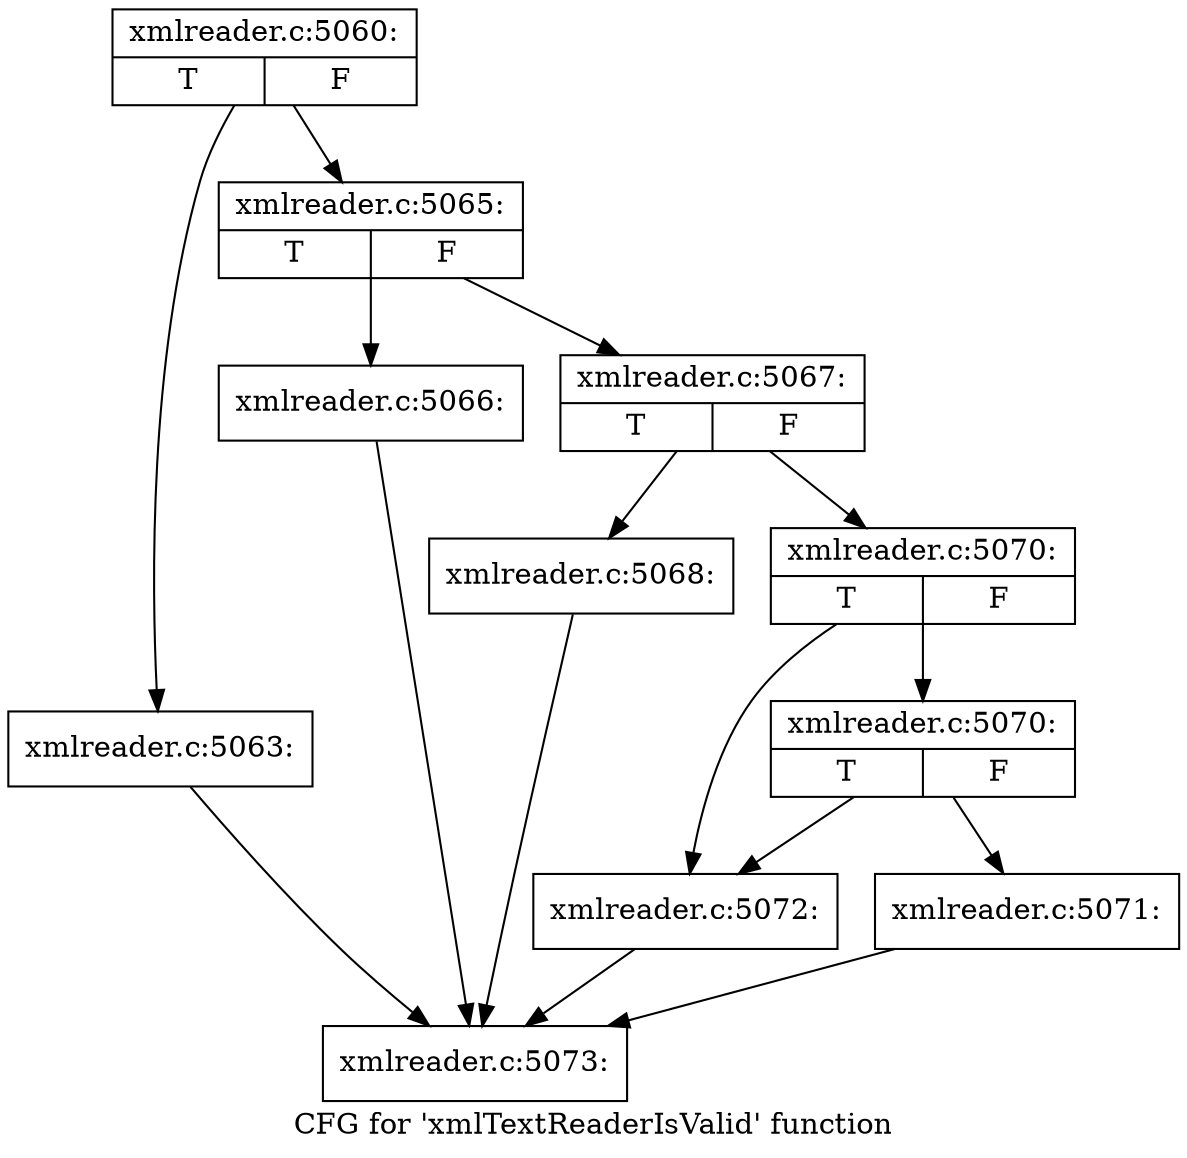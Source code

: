digraph "CFG for 'xmlTextReaderIsValid' function" {
	label="CFG for 'xmlTextReaderIsValid' function";

	Node0x48ce740 [shape=record,label="{xmlreader.c:5060:|{<s0>T|<s1>F}}"];
	Node0x48ce740 -> Node0x48ce8f0;
	Node0x48ce740 -> Node0x4775ee0;
	Node0x48ce8f0 [shape=record,label="{xmlreader.c:5063:}"];
	Node0x48ce8f0 -> Node0x48cf630;
	Node0x4775ee0 [shape=record,label="{xmlreader.c:5065:|{<s0>T|<s1>F}}"];
	Node0x4775ee0 -> Node0x48ce610;
	Node0x4775ee0 -> Node0x48ce660;
	Node0x48ce610 [shape=record,label="{xmlreader.c:5066:}"];
	Node0x48ce610 -> Node0x48cf630;
	Node0x48ce660 [shape=record,label="{xmlreader.c:5067:|{<s0>T|<s1>F}}"];
	Node0x48ce660 -> Node0x48d85f0;
	Node0x48ce660 -> Node0x48d8640;
	Node0x48d85f0 [shape=record,label="{xmlreader.c:5068:}"];
	Node0x48d85f0 -> Node0x48cf630;
	Node0x48d8640 [shape=record,label="{xmlreader.c:5070:|{<s0>T|<s1>F}}"];
	Node0x48d8640 -> Node0x48d8f70;
	Node0x48d8640 -> Node0x48d8f20;
	Node0x48d8f70 [shape=record,label="{xmlreader.c:5070:|{<s0>T|<s1>F}}"];
	Node0x48d8f70 -> Node0x48d8ed0;
	Node0x48d8f70 -> Node0x48d8f20;
	Node0x48d8ed0 [shape=record,label="{xmlreader.c:5071:}"];
	Node0x48d8ed0 -> Node0x48cf630;
	Node0x48d8f20 [shape=record,label="{xmlreader.c:5072:}"];
	Node0x48d8f20 -> Node0x48cf630;
	Node0x48cf630 [shape=record,label="{xmlreader.c:5073:}"];
}
